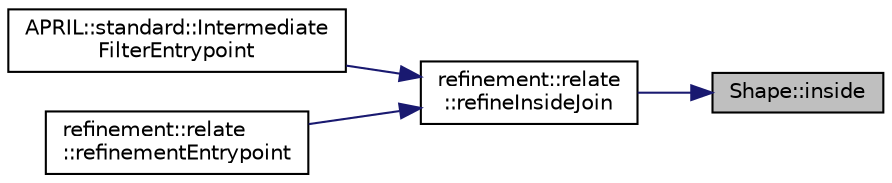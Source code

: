 digraph "Shape::inside"
{
 // LATEX_PDF_SIZE
  bgcolor="transparent";
  edge [fontname="Helvetica",fontsize="10",labelfontname="Helvetica",labelfontsize="10"];
  node [fontname="Helvetica",fontsize="10",shape=record];
  rankdir="RL";
  Node1 [label="Shape::inside",height=0.2,width=0.4,color="black", fillcolor="grey75", style="filled", fontcolor="black",tooltip="Returns true whether the geometry is completely inside (no inside-border common points) the input geo..."];
  Node1 -> Node2 [dir="back",color="midnightblue",fontsize="10",style="solid",fontname="Helvetica"];
  Node2 [label="refinement::relate\l::refineInsideJoin",height=0.2,width=0.4,color="black",URL="$namespacerefinement_1_1relate.html#a22d26a184e94020bc7fe4198560f98a7",tooltip="Geometrically refines two objects for 'R inside S'."];
  Node2 -> Node3 [dir="back",color="midnightblue",fontsize="10",style="solid",fontname="Helvetica"];
  Node3 [label="APRIL::standard::Intermediate\lFilterEntrypoint",height=0.2,width=0.4,color="black",URL="$namespaceAPRIL_1_1standard.html#af99c4d3ea62a7338703048d3b31b158c",tooltip="Standard APRIL intermediate filter that filters two input objects. The join predicate is set in the g..."];
  Node2 -> Node4 [dir="back",color="midnightblue",fontsize="10",style="solid",fontname="Helvetica"];
  Node4 [label="refinement::relate\l::refinementEntrypoint",height=0.2,width=0.4,color="black",URL="$namespacerefinement_1_1relate.html#a092ec15a5d78cf8615bfeb72972436d1",tooltip="Entrypoint function for when there is NO intermediate filter."];
}
